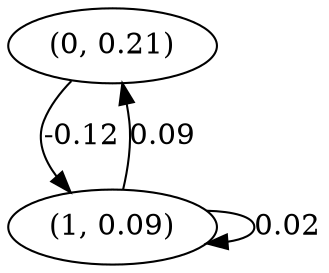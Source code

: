 digraph {
    0 [ label = "(0, 0.21)" ]
    1 [ label = "(1, 0.09)" ]
    1 -> 1 [ label = "0.02" ]
    1 -> 0 [ label = "0.09" ]
    0 -> 1 [ label = "-0.12" ]
}

